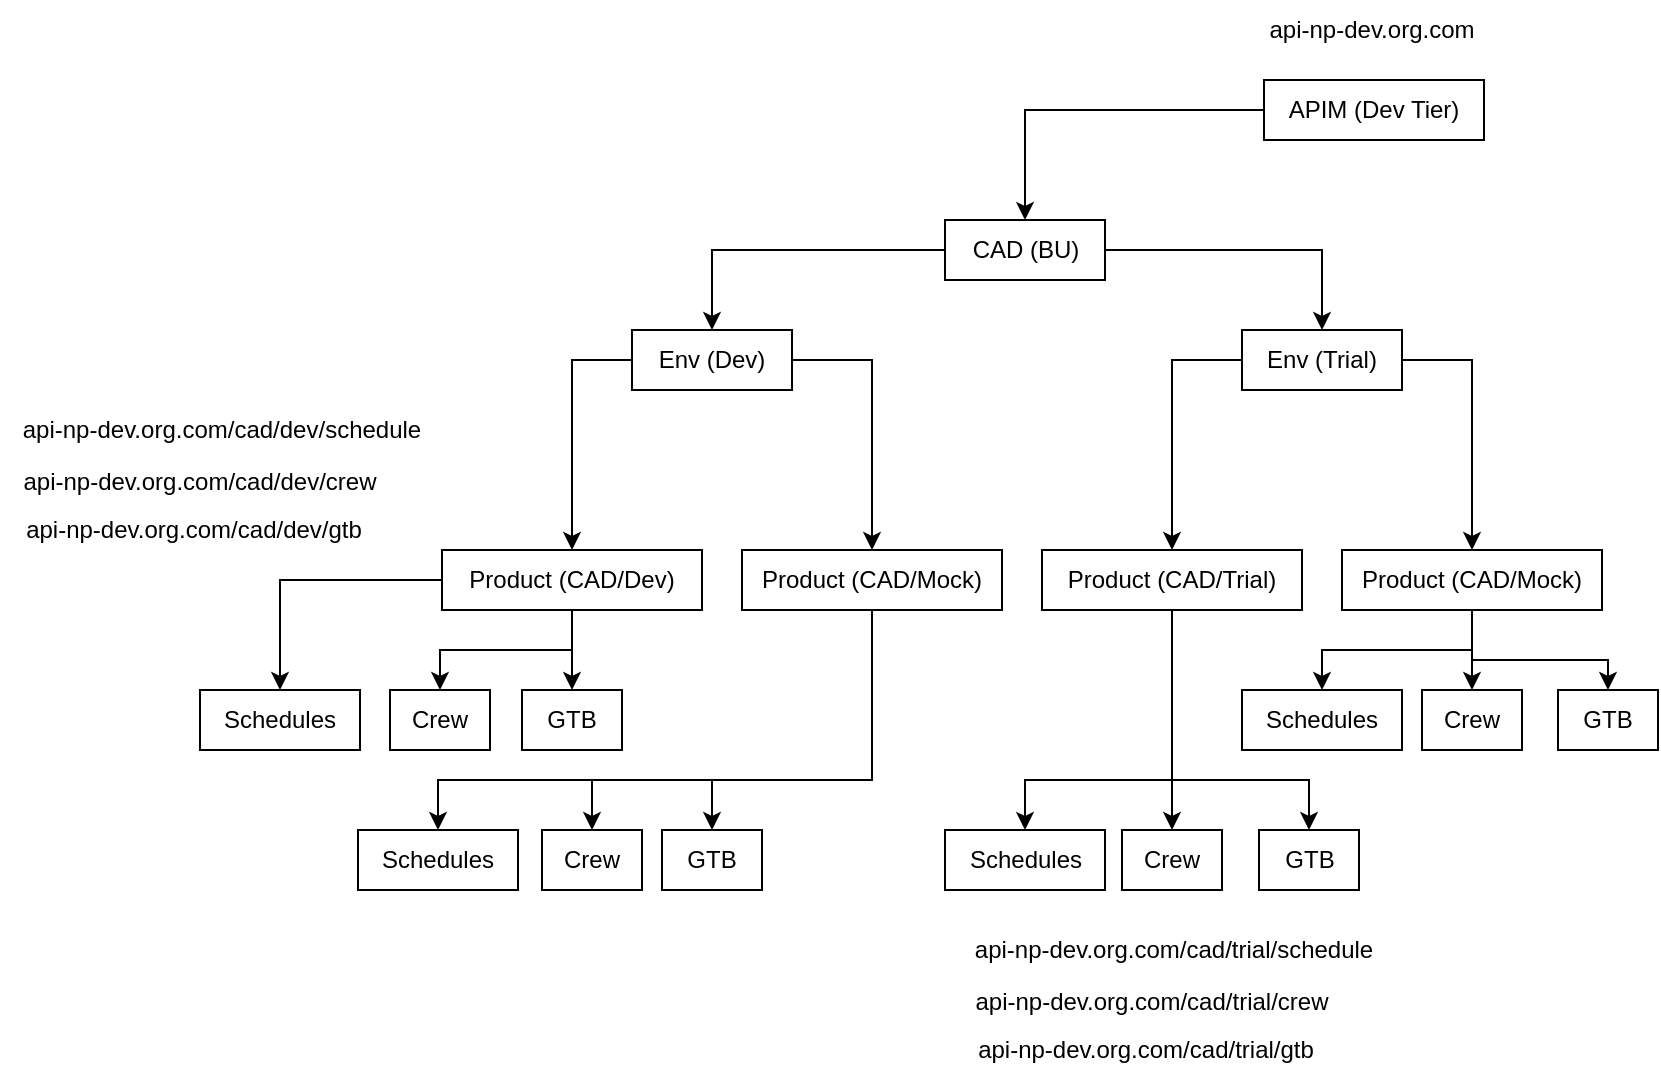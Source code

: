 <mxfile version="28.2.5">
  <diagram name="Page-1" id="3matBruSAcgj6_KvUqIw">
    <mxGraphModel dx="3397" dy="1154" grid="1" gridSize="10" guides="1" tooltips="1" connect="1" arrows="1" fold="1" page="1" pageScale="1" pageWidth="1100" pageHeight="850" math="0" shadow="0">
      <root>
        <mxCell id="0" />
        <mxCell id="1" parent="0" />
        <mxCell id="Lt6OHq9H0NEp2cN9ZZlA-36" style="edgeStyle=orthogonalEdgeStyle;rounded=0;orthogonalLoop=1;jettySize=auto;html=1;exitX=0;exitY=0.5;exitDx=0;exitDy=0;entryX=0.5;entryY=0;entryDx=0;entryDy=0;" edge="1" parent="1" source="Lt6OHq9H0NEp2cN9ZZlA-1" target="Lt6OHq9H0NEp2cN9ZZlA-2">
          <mxGeometry relative="1" as="geometry" />
        </mxCell>
        <mxCell id="Lt6OHq9H0NEp2cN9ZZlA-1" value="APIM (Dev Tier)" style="rounded=0;whiteSpace=wrap;html=1;container=0;" vertex="1" parent="1">
          <mxGeometry x="-455" y="190" width="110" height="30" as="geometry" />
        </mxCell>
        <mxCell id="Lt6OHq9H0NEp2cN9ZZlA-37" style="edgeStyle=orthogonalEdgeStyle;rounded=0;orthogonalLoop=1;jettySize=auto;html=1;exitX=0;exitY=0.5;exitDx=0;exitDy=0;entryX=0.5;entryY=0;entryDx=0;entryDy=0;" edge="1" parent="1" source="Lt6OHq9H0NEp2cN9ZZlA-2" target="Lt6OHq9H0NEp2cN9ZZlA-3">
          <mxGeometry relative="1" as="geometry" />
        </mxCell>
        <mxCell id="Lt6OHq9H0NEp2cN9ZZlA-38" style="edgeStyle=orthogonalEdgeStyle;rounded=0;orthogonalLoop=1;jettySize=auto;html=1;exitX=1;exitY=0.5;exitDx=0;exitDy=0;entryX=0.5;entryY=0;entryDx=0;entryDy=0;" edge="1" parent="1" source="Lt6OHq9H0NEp2cN9ZZlA-2" target="Lt6OHq9H0NEp2cN9ZZlA-4">
          <mxGeometry relative="1" as="geometry" />
        </mxCell>
        <mxCell id="Lt6OHq9H0NEp2cN9ZZlA-2" value="CAD (BU)" style="rounded=0;whiteSpace=wrap;html=1;container=0;" vertex="1" parent="1">
          <mxGeometry x="-614.5" y="260" width="80" height="30" as="geometry" />
        </mxCell>
        <mxCell id="Lt6OHq9H0NEp2cN9ZZlA-39" style="edgeStyle=orthogonalEdgeStyle;rounded=0;orthogonalLoop=1;jettySize=auto;html=1;exitX=0;exitY=0.5;exitDx=0;exitDy=0;entryX=0.5;entryY=0;entryDx=0;entryDy=0;" edge="1" parent="1" source="Lt6OHq9H0NEp2cN9ZZlA-3" target="Lt6OHq9H0NEp2cN9ZZlA-5">
          <mxGeometry relative="1" as="geometry" />
        </mxCell>
        <mxCell id="Lt6OHq9H0NEp2cN9ZZlA-40" style="edgeStyle=orthogonalEdgeStyle;rounded=0;orthogonalLoop=1;jettySize=auto;html=1;exitX=1;exitY=0.5;exitDx=0;exitDy=0;entryX=0.5;entryY=0;entryDx=0;entryDy=0;" edge="1" parent="1" source="Lt6OHq9H0NEp2cN9ZZlA-3" target="Lt6OHq9H0NEp2cN9ZZlA-6">
          <mxGeometry relative="1" as="geometry" />
        </mxCell>
        <mxCell id="Lt6OHq9H0NEp2cN9ZZlA-3" value="Env (Dev)" style="rounded=0;whiteSpace=wrap;html=1;container=0;" vertex="1" parent="1">
          <mxGeometry x="-771" y="315" width="80" height="30" as="geometry" />
        </mxCell>
        <mxCell id="Lt6OHq9H0NEp2cN9ZZlA-41" style="edgeStyle=orthogonalEdgeStyle;rounded=0;orthogonalLoop=1;jettySize=auto;html=1;exitX=0;exitY=0.5;exitDx=0;exitDy=0;entryX=0.5;entryY=0;entryDx=0;entryDy=0;" edge="1" parent="1" source="Lt6OHq9H0NEp2cN9ZZlA-4" target="Lt6OHq9H0NEp2cN9ZZlA-7">
          <mxGeometry relative="1" as="geometry" />
        </mxCell>
        <mxCell id="Lt6OHq9H0NEp2cN9ZZlA-42" style="edgeStyle=orthogonalEdgeStyle;rounded=0;orthogonalLoop=1;jettySize=auto;html=1;exitX=1;exitY=0.5;exitDx=0;exitDy=0;entryX=0.5;entryY=0;entryDx=0;entryDy=0;" edge="1" parent="1" source="Lt6OHq9H0NEp2cN9ZZlA-4" target="Lt6OHq9H0NEp2cN9ZZlA-11">
          <mxGeometry relative="1" as="geometry" />
        </mxCell>
        <mxCell id="Lt6OHq9H0NEp2cN9ZZlA-4" value="Env (Trial)" style="rounded=0;whiteSpace=wrap;html=1;container=0;" vertex="1" parent="1">
          <mxGeometry x="-466" y="315" width="80" height="30" as="geometry" />
        </mxCell>
        <mxCell id="Lt6OHq9H0NEp2cN9ZZlA-43" style="edgeStyle=orthogonalEdgeStyle;rounded=0;orthogonalLoop=1;jettySize=auto;html=1;exitX=0;exitY=0.5;exitDx=0;exitDy=0;entryX=0.5;entryY=0;entryDx=0;entryDy=0;" edge="1" parent="1" source="Lt6OHq9H0NEp2cN9ZZlA-5" target="Lt6OHq9H0NEp2cN9ZZlA-15">
          <mxGeometry relative="1" as="geometry" />
        </mxCell>
        <mxCell id="Lt6OHq9H0NEp2cN9ZZlA-45" style="edgeStyle=orthogonalEdgeStyle;rounded=0;orthogonalLoop=1;jettySize=auto;html=1;exitX=0.5;exitY=1;exitDx=0;exitDy=0;entryX=0.5;entryY=0;entryDx=0;entryDy=0;" edge="1" parent="1" source="Lt6OHq9H0NEp2cN9ZZlA-5" target="Lt6OHq9H0NEp2cN9ZZlA-17">
          <mxGeometry relative="1" as="geometry" />
        </mxCell>
        <mxCell id="Lt6OHq9H0NEp2cN9ZZlA-5" value="Product (CAD/Dev)" style="rounded=0;whiteSpace=wrap;html=1;container=0;" vertex="1" parent="1">
          <mxGeometry x="-866" y="425" width="130" height="30" as="geometry" />
        </mxCell>
        <mxCell id="Lt6OHq9H0NEp2cN9ZZlA-46" style="edgeStyle=orthogonalEdgeStyle;rounded=0;orthogonalLoop=1;jettySize=auto;html=1;exitX=0.5;exitY=1;exitDx=0;exitDy=0;entryX=0.5;entryY=0;entryDx=0;entryDy=0;" edge="1" parent="1" source="Lt6OHq9H0NEp2cN9ZZlA-6" target="Lt6OHq9H0NEp2cN9ZZlA-18">
          <mxGeometry relative="1" as="geometry">
            <Array as="points">
              <mxPoint x="-651" y="540" />
              <mxPoint x="-868" y="540" />
            </Array>
          </mxGeometry>
        </mxCell>
        <mxCell id="Lt6OHq9H0NEp2cN9ZZlA-48" style="edgeStyle=orthogonalEdgeStyle;rounded=0;orthogonalLoop=1;jettySize=auto;html=1;exitX=0.5;exitY=1;exitDx=0;exitDy=0;" edge="1" parent="1" source="Lt6OHq9H0NEp2cN9ZZlA-6" target="Lt6OHq9H0NEp2cN9ZZlA-19">
          <mxGeometry relative="1" as="geometry">
            <Array as="points">
              <mxPoint x="-651" y="540" />
              <mxPoint x="-791" y="540" />
            </Array>
          </mxGeometry>
        </mxCell>
        <mxCell id="Lt6OHq9H0NEp2cN9ZZlA-49" style="edgeStyle=orthogonalEdgeStyle;rounded=0;orthogonalLoop=1;jettySize=auto;html=1;exitX=0.5;exitY=1;exitDx=0;exitDy=0;entryX=0.5;entryY=0;entryDx=0;entryDy=0;" edge="1" parent="1" source="Lt6OHq9H0NEp2cN9ZZlA-6" target="Lt6OHq9H0NEp2cN9ZZlA-20">
          <mxGeometry relative="1" as="geometry">
            <Array as="points">
              <mxPoint x="-651" y="540" />
              <mxPoint x="-731" y="540" />
            </Array>
          </mxGeometry>
        </mxCell>
        <mxCell id="Lt6OHq9H0NEp2cN9ZZlA-6" value="Product (CAD/Mock)" style="rounded=0;whiteSpace=wrap;html=1;container=0;" vertex="1" parent="1">
          <mxGeometry x="-716" y="425" width="130" height="30" as="geometry" />
        </mxCell>
        <mxCell id="Lt6OHq9H0NEp2cN9ZZlA-91" style="edgeStyle=orthogonalEdgeStyle;rounded=0;orthogonalLoop=1;jettySize=auto;html=1;exitX=0.5;exitY=1;exitDx=0;exitDy=0;entryX=0.5;entryY=0;entryDx=0;entryDy=0;" edge="1" parent="1" source="Lt6OHq9H0NEp2cN9ZZlA-7" target="Lt6OHq9H0NEp2cN9ZZlA-31">
          <mxGeometry relative="1" as="geometry">
            <Array as="points">
              <mxPoint x="-501" y="565" />
            </Array>
          </mxGeometry>
        </mxCell>
        <mxCell id="Lt6OHq9H0NEp2cN9ZZlA-92" style="edgeStyle=orthogonalEdgeStyle;rounded=0;orthogonalLoop=1;jettySize=auto;html=1;exitX=0.5;exitY=1;exitDx=0;exitDy=0;entryX=0.5;entryY=0;entryDx=0;entryDy=0;" edge="1" parent="1" source="Lt6OHq9H0NEp2cN9ZZlA-7" target="Lt6OHq9H0NEp2cN9ZZlA-30">
          <mxGeometry relative="1" as="geometry">
            <Array as="points">
              <mxPoint x="-501" y="540" />
              <mxPoint x="-574" y="540" />
            </Array>
          </mxGeometry>
        </mxCell>
        <mxCell id="Lt6OHq9H0NEp2cN9ZZlA-93" style="edgeStyle=orthogonalEdgeStyle;rounded=0;orthogonalLoop=1;jettySize=auto;html=1;exitX=0.5;exitY=1;exitDx=0;exitDy=0;entryX=0.5;entryY=0;entryDx=0;entryDy=0;" edge="1" parent="1" source="Lt6OHq9H0NEp2cN9ZZlA-7" target="Lt6OHq9H0NEp2cN9ZZlA-32">
          <mxGeometry relative="1" as="geometry">
            <Array as="points">
              <mxPoint x="-501" y="540" />
              <mxPoint x="-432" y="540" />
            </Array>
          </mxGeometry>
        </mxCell>
        <mxCell id="Lt6OHq9H0NEp2cN9ZZlA-7" value="Product (CAD/Trial)" style="rounded=0;whiteSpace=wrap;html=1;container=0;" vertex="1" parent="1">
          <mxGeometry x="-566" y="425" width="130" height="30" as="geometry" />
        </mxCell>
        <mxCell id="Lt6OHq9H0NEp2cN9ZZlA-94" style="edgeStyle=orthogonalEdgeStyle;rounded=0;orthogonalLoop=1;jettySize=auto;html=1;exitX=0.5;exitY=1;exitDx=0;exitDy=0;entryX=0.5;entryY=0;entryDx=0;entryDy=0;" edge="1" parent="1" source="Lt6OHq9H0NEp2cN9ZZlA-11" target="Lt6OHq9H0NEp2cN9ZZlA-33">
          <mxGeometry relative="1" as="geometry" />
        </mxCell>
        <mxCell id="Lt6OHq9H0NEp2cN9ZZlA-95" style="edgeStyle=orthogonalEdgeStyle;rounded=0;orthogonalLoop=1;jettySize=auto;html=1;exitX=0.5;exitY=1;exitDx=0;exitDy=0;entryX=0.5;entryY=0;entryDx=0;entryDy=0;" edge="1" parent="1" source="Lt6OHq9H0NEp2cN9ZZlA-11" target="Lt6OHq9H0NEp2cN9ZZlA-34">
          <mxGeometry relative="1" as="geometry" />
        </mxCell>
        <mxCell id="Lt6OHq9H0NEp2cN9ZZlA-96" style="edgeStyle=orthogonalEdgeStyle;rounded=0;orthogonalLoop=1;jettySize=auto;html=1;entryX=0.5;entryY=0;entryDx=0;entryDy=0;" edge="1" parent="1" target="Lt6OHq9H0NEp2cN9ZZlA-35">
          <mxGeometry relative="1" as="geometry">
            <mxPoint x="-351" y="455" as="sourcePoint" />
            <Array as="points">
              <mxPoint x="-351" y="480" />
              <mxPoint x="-283" y="480" />
            </Array>
          </mxGeometry>
        </mxCell>
        <mxCell id="Lt6OHq9H0NEp2cN9ZZlA-11" value="Product (CAD/Mock)" style="rounded=0;whiteSpace=wrap;html=1;container=0;" vertex="1" parent="1">
          <mxGeometry x="-416" y="425" width="130" height="30" as="geometry" />
        </mxCell>
        <mxCell id="Lt6OHq9H0NEp2cN9ZZlA-15" value="Schedules" style="rounded=0;whiteSpace=wrap;html=1;container=0;" vertex="1" parent="1">
          <mxGeometry x="-987" y="495" width="80" height="30" as="geometry" />
        </mxCell>
        <mxCell id="Lt6OHq9H0NEp2cN9ZZlA-44" style="edgeStyle=orthogonalEdgeStyle;rounded=0;orthogonalLoop=1;jettySize=auto;html=1;exitX=0.5;exitY=1;exitDx=0;exitDy=0;entryX=0.5;entryY=0;entryDx=0;entryDy=0;" edge="1" parent="1" source="Lt6OHq9H0NEp2cN9ZZlA-5" target="Lt6OHq9H0NEp2cN9ZZlA-16">
          <mxGeometry relative="1" as="geometry">
            <mxPoint x="-861" y="440" as="sourcePoint" />
          </mxGeometry>
        </mxCell>
        <mxCell id="Lt6OHq9H0NEp2cN9ZZlA-16" value="Crew" style="rounded=0;whiteSpace=wrap;html=1;container=0;" vertex="1" parent="1">
          <mxGeometry x="-892" y="495" width="50" height="30" as="geometry" />
        </mxCell>
        <mxCell id="Lt6OHq9H0NEp2cN9ZZlA-17" value="GTB" style="rounded=0;whiteSpace=wrap;html=1;container=0;" vertex="1" parent="1">
          <mxGeometry x="-826" y="495" width="50" height="30" as="geometry" />
        </mxCell>
        <mxCell id="Lt6OHq9H0NEp2cN9ZZlA-18" value="Schedules" style="rounded=0;whiteSpace=wrap;html=1;container=0;" vertex="1" parent="1">
          <mxGeometry x="-908" y="565" width="80" height="30" as="geometry" />
        </mxCell>
        <mxCell id="Lt6OHq9H0NEp2cN9ZZlA-19" value="Crew" style="rounded=0;whiteSpace=wrap;html=1;container=0;" vertex="1" parent="1">
          <mxGeometry x="-816" y="565" width="50" height="30" as="geometry" />
        </mxCell>
        <mxCell id="Lt6OHq9H0NEp2cN9ZZlA-20" value="GTB" style="rounded=0;whiteSpace=wrap;html=1;container=0;" vertex="1" parent="1">
          <mxGeometry x="-756" y="565" width="50" height="30" as="geometry" />
        </mxCell>
        <mxCell id="Lt6OHq9H0NEp2cN9ZZlA-30" value="Schedules" style="rounded=0;whiteSpace=wrap;html=1;container=0;" vertex="1" parent="1">
          <mxGeometry x="-614.5" y="565" width="80" height="30" as="geometry" />
        </mxCell>
        <mxCell id="Lt6OHq9H0NEp2cN9ZZlA-31" value="Crew" style="rounded=0;whiteSpace=wrap;html=1;container=0;" vertex="1" parent="1">
          <mxGeometry x="-526" y="565" width="50" height="30" as="geometry" />
        </mxCell>
        <mxCell id="Lt6OHq9H0NEp2cN9ZZlA-32" value="GTB" style="rounded=0;whiteSpace=wrap;html=1;container=0;" vertex="1" parent="1">
          <mxGeometry x="-457.5" y="565" width="50" height="30" as="geometry" />
        </mxCell>
        <mxCell id="Lt6OHq9H0NEp2cN9ZZlA-33" value="Schedules" style="rounded=0;whiteSpace=wrap;html=1;container=0;" vertex="1" parent="1">
          <mxGeometry x="-466" y="495" width="80" height="30" as="geometry" />
        </mxCell>
        <mxCell id="Lt6OHq9H0NEp2cN9ZZlA-34" value="Crew" style="rounded=0;whiteSpace=wrap;html=1;container=0;" vertex="1" parent="1">
          <mxGeometry x="-376" y="495" width="50" height="30" as="geometry" />
        </mxCell>
        <mxCell id="Lt6OHq9H0NEp2cN9ZZlA-35" value="GTB" style="rounded=0;whiteSpace=wrap;html=1;container=0;" vertex="1" parent="1">
          <mxGeometry x="-308" y="495" width="50" height="30" as="geometry" />
        </mxCell>
        <mxCell id="Lt6OHq9H0NEp2cN9ZZlA-63" value="api-np-dev.org.com" style="text;html=1;align=center;verticalAlign=middle;whiteSpace=wrap;rounded=0;container=0;" vertex="1" parent="1">
          <mxGeometry x="-466" y="150" width="130" height="30" as="geometry" />
        </mxCell>
        <mxCell id="Lt6OHq9H0NEp2cN9ZZlA-64" value="api-np-dev.org.com/cad/dev/schedule" style="text;html=1;align=center;verticalAlign=middle;whiteSpace=wrap;rounded=0;container=0;" vertex="1" parent="1">
          <mxGeometry x="-1086" y="350" width="220" height="30" as="geometry" />
        </mxCell>
        <mxCell id="Lt6OHq9H0NEp2cN9ZZlA-65" value="api-np-dev.org.com/cad/dev/crew" style="text;html=1;align=center;verticalAlign=middle;whiteSpace=wrap;rounded=0;container=0;" vertex="1" parent="1">
          <mxGeometry x="-1087" y="376" width="200" height="30" as="geometry" />
        </mxCell>
        <mxCell id="Lt6OHq9H0NEp2cN9ZZlA-66" value="api-np-dev.org.com/cad/dev/gtb" style="text;html=1;align=center;verticalAlign=middle;whiteSpace=wrap;rounded=0;container=0;" vertex="1" parent="1">
          <mxGeometry x="-1085" y="400" width="190" height="30" as="geometry" />
        </mxCell>
        <mxCell id="Lt6OHq9H0NEp2cN9ZZlA-70" value="api-np-dev.org.com/cad/trial/schedule" style="text;html=1;align=center;verticalAlign=middle;whiteSpace=wrap;rounded=0;container=0;" vertex="1" parent="1">
          <mxGeometry x="-610.5" y="610" width="220" height="30" as="geometry" />
        </mxCell>
        <mxCell id="Lt6OHq9H0NEp2cN9ZZlA-71" value="api-np-dev.org.com/cad/trial/crew" style="text;html=1;align=center;verticalAlign=middle;whiteSpace=wrap;rounded=0;container=0;" vertex="1" parent="1">
          <mxGeometry x="-611.5" y="636" width="200" height="30" as="geometry" />
        </mxCell>
        <mxCell id="Lt6OHq9H0NEp2cN9ZZlA-72" value="api-np-dev.org.com/cad/trial/gtb" style="text;html=1;align=center;verticalAlign=middle;whiteSpace=wrap;rounded=0;container=0;" vertex="1" parent="1">
          <mxGeometry x="-609.5" y="660" width="190" height="30" as="geometry" />
        </mxCell>
      </root>
    </mxGraphModel>
  </diagram>
</mxfile>
